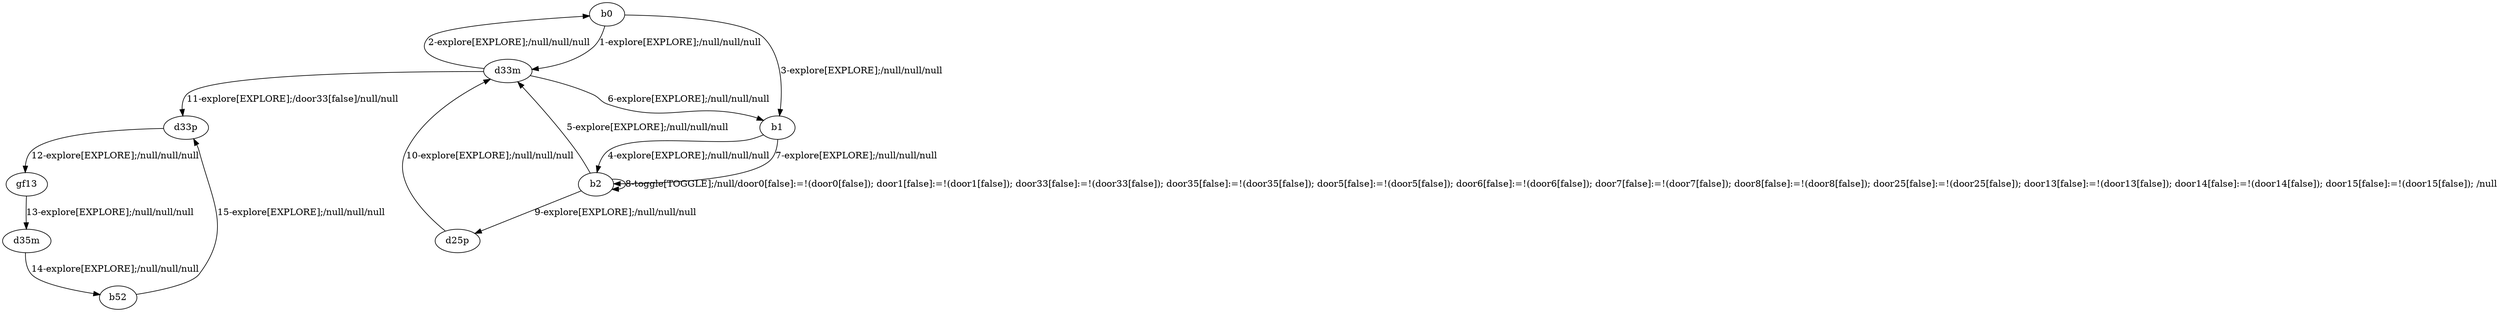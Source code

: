 # Total number of goals covered by this test: 4
# d35m --> b52
# d33p --> gf13
# b52 --> d33p
# gf13 --> d35m

digraph g {
"b0" -> "d33m" [label = "1-explore[EXPLORE];/null/null/null"];
"d33m" -> "b0" [label = "2-explore[EXPLORE];/null/null/null"];
"b0" -> "b1" [label = "3-explore[EXPLORE];/null/null/null"];
"b1" -> "b2" [label = "4-explore[EXPLORE];/null/null/null"];
"b2" -> "d33m" [label = "5-explore[EXPLORE];/null/null/null"];
"d33m" -> "b1" [label = "6-explore[EXPLORE];/null/null/null"];
"b1" -> "b2" [label = "7-explore[EXPLORE];/null/null/null"];
"b2" -> "b2" [label = "8-toggle[TOGGLE];/null/door0[false]:=!(door0[false]); door1[false]:=!(door1[false]); door33[false]:=!(door33[false]); door35[false]:=!(door35[false]); door5[false]:=!(door5[false]); door6[false]:=!(door6[false]); door7[false]:=!(door7[false]); door8[false]:=!(door8[false]); door25[false]:=!(door25[false]); door13[false]:=!(door13[false]); door14[false]:=!(door14[false]); door15[false]:=!(door15[false]); /null"];
"b2" -> "d25p" [label = "9-explore[EXPLORE];/null/null/null"];
"d25p" -> "d33m" [label = "10-explore[EXPLORE];/null/null/null"];
"d33m" -> "d33p" [label = "11-explore[EXPLORE];/door33[false]/null/null"];
"d33p" -> "gf13" [label = "12-explore[EXPLORE];/null/null/null"];
"gf13" -> "d35m" [label = "13-explore[EXPLORE];/null/null/null"];
"d35m" -> "b52" [label = "14-explore[EXPLORE];/null/null/null"];
"b52" -> "d33p" [label = "15-explore[EXPLORE];/null/null/null"];
}